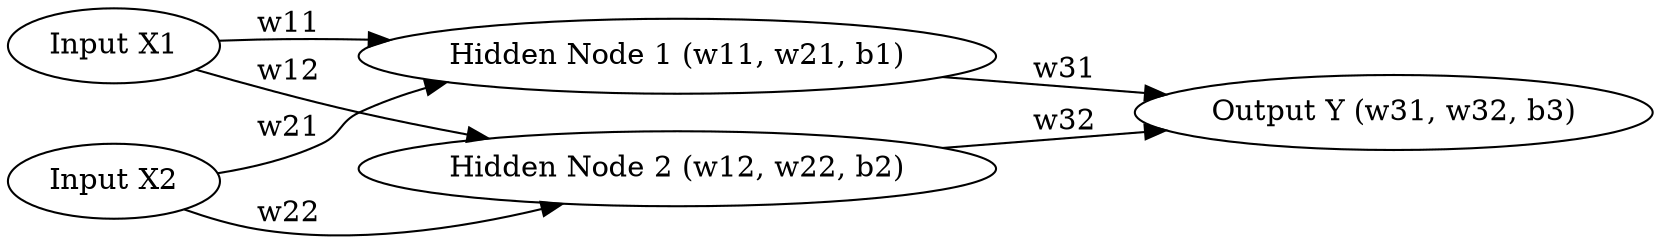 digraph G {
    rankdir=LR;
    
    // Input layer
    X1 [label="Input X1"];
    X2 [label="Input X2"];
    
    // Hidden layer
    H1 [label="Hidden Node 1 (w11, w21, b1)"];
    H2 [label="Hidden Node 2 (w12, w22, b2)"];
    
    // Output layer
    Y [label="Output Y (w31, w32, b3)"];
    
    // Connections
    X1 -> H1 [label="w11"];
    X1 -> H2 [label="w12"];
    X2 -> H1 [label="w21"];
    X2 -> H2 [label="w22"];
    H1 -> Y [label="w31"];
    H2 -> Y [label="w32"];
}